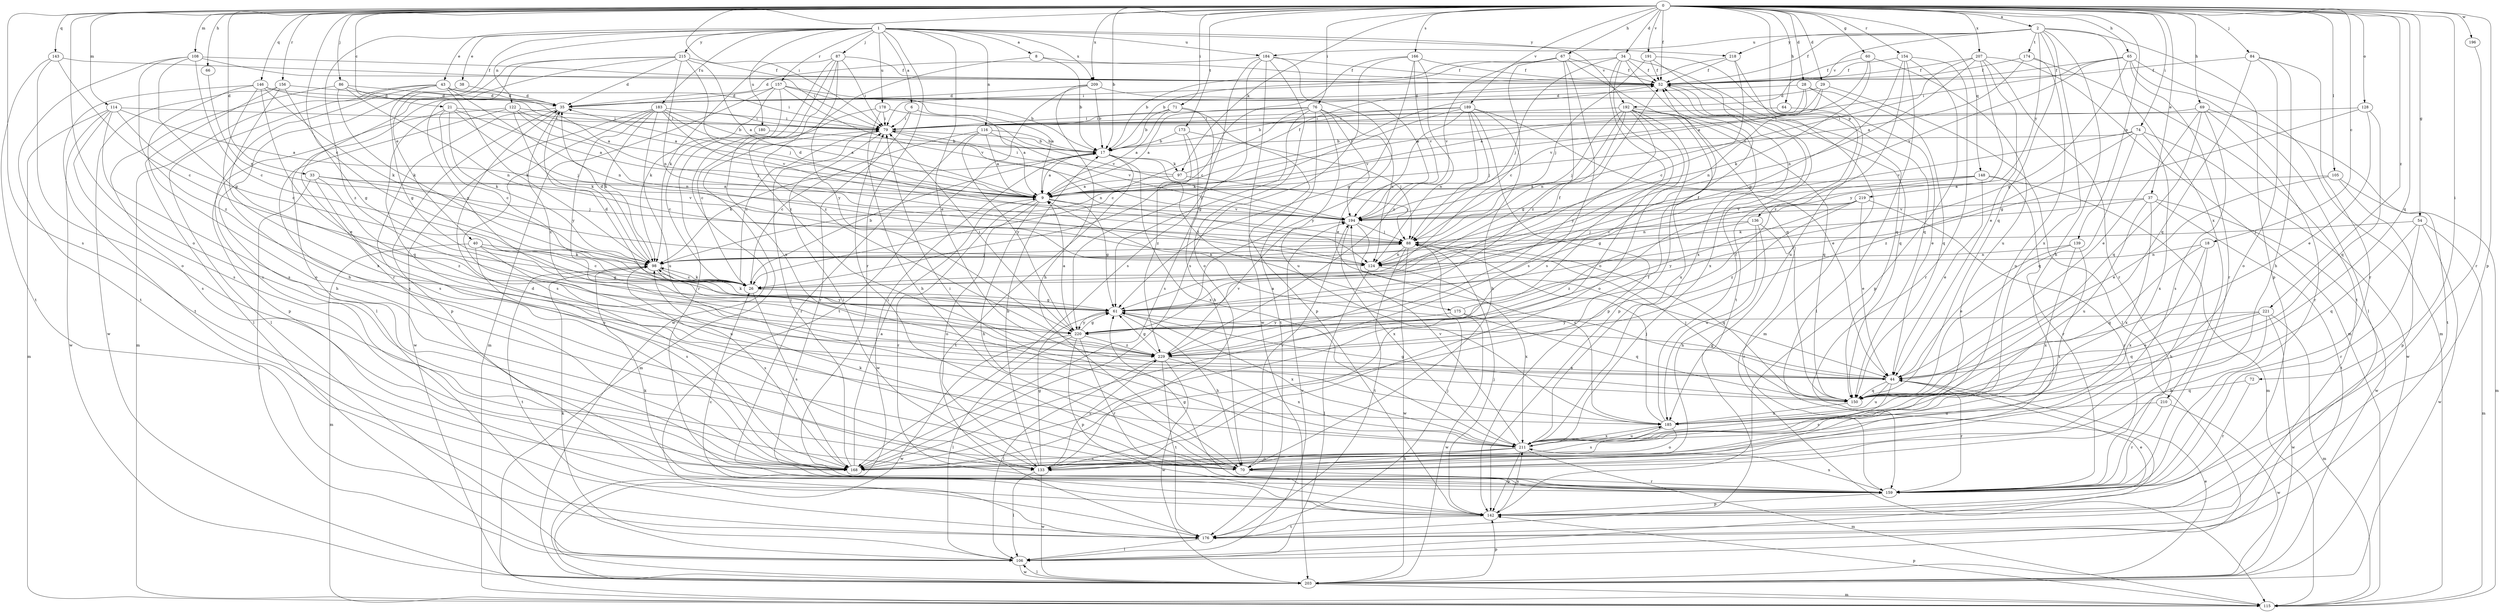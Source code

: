 strict digraph  {
0;
1;
2;
6;
8;
9;
17;
18;
21;
26;
28;
29;
33;
34;
35;
37;
38;
40;
43;
44;
52;
54;
60;
61;
64;
65;
66;
67;
69;
70;
71;
72;
74;
76;
79;
84;
86;
87;
88;
97;
98;
105;
106;
108;
114;
115;
116;
122;
124;
128;
133;
136;
139;
142;
143;
146;
148;
150;
154;
156;
157;
159;
166;
168;
173;
174;
175;
176;
178;
180;
183;
184;
185;
189;
191;
192;
194;
196;
203;
207;
209;
210;
211;
215;
218;
219;
220;
221;
229;
0 -> 2  [label=a];
0 -> 17  [label=b];
0 -> 18  [label=c];
0 -> 21  [label=c];
0 -> 26  [label=c];
0 -> 28  [label=d];
0 -> 29  [label=d];
0 -> 33  [label=d];
0 -> 34  [label=d];
0 -> 37  [label=e];
0 -> 52  [label=f];
0 -> 54  [label=g];
0 -> 60  [label=g];
0 -> 64  [label=h];
0 -> 65  [label=h];
0 -> 66  [label=h];
0 -> 67  [label=h];
0 -> 69  [label=h];
0 -> 71  [label=i];
0 -> 72  [label=i];
0 -> 74  [label=i];
0 -> 76  [label=i];
0 -> 79  [label=i];
0 -> 84  [label=j];
0 -> 86  [label=j];
0 -> 97  [label=k];
0 -> 105  [label=l];
0 -> 108  [label=m];
0 -> 114  [label=m];
0 -> 128  [label=o];
0 -> 133  [label=o];
0 -> 136  [label=p];
0 -> 139  [label=p];
0 -> 142  [label=p];
0 -> 143  [label=q];
0 -> 146  [label=q];
0 -> 148  [label=q];
0 -> 150  [label=q];
0 -> 154  [label=r];
0 -> 156  [label=r];
0 -> 166  [label=s];
0 -> 168  [label=s];
0 -> 173  [label=t];
0 -> 189  [label=v];
0 -> 191  [label=v];
0 -> 196  [label=w];
0 -> 207  [label=x];
0 -> 209  [label=x];
0 -> 221  [label=z];
1 -> 6  [label=a];
1 -> 8  [label=a];
1 -> 38  [label=e];
1 -> 40  [label=e];
1 -> 43  [label=e];
1 -> 44  [label=e];
1 -> 87  [label=j];
1 -> 116  [label=n];
1 -> 122  [label=n];
1 -> 157  [label=r];
1 -> 159  [label=r];
1 -> 178  [label=u];
1 -> 180  [label=u];
1 -> 183  [label=u];
1 -> 184  [label=u];
1 -> 192  [label=v];
1 -> 209  [label=x];
1 -> 215  [label=y];
1 -> 218  [label=y];
1 -> 229  [label=z];
2 -> 52  [label=f];
2 -> 70  [label=h];
2 -> 142  [label=p];
2 -> 150  [label=q];
2 -> 174  [label=t];
2 -> 184  [label=u];
2 -> 192  [label=v];
2 -> 210  [label=x];
2 -> 211  [label=x];
2 -> 218  [label=y];
2 -> 219  [label=y];
6 -> 9  [label=a];
6 -> 79  [label=i];
6 -> 159  [label=r];
8 -> 17  [label=b];
8 -> 52  [label=f];
8 -> 229  [label=z];
9 -> 35  [label=d];
9 -> 52  [label=f];
9 -> 61  [label=g];
9 -> 70  [label=h];
9 -> 133  [label=o];
9 -> 159  [label=r];
9 -> 194  [label=v];
17 -> 9  [label=a];
17 -> 97  [label=k];
17 -> 98  [label=k];
17 -> 175  [label=t];
17 -> 176  [label=t];
17 -> 203  [label=w];
17 -> 211  [label=x];
18 -> 70  [label=h];
18 -> 124  [label=n];
18 -> 150  [label=q];
18 -> 211  [label=x];
21 -> 9  [label=a];
21 -> 26  [label=c];
21 -> 79  [label=i];
21 -> 88  [label=j];
21 -> 98  [label=k];
21 -> 150  [label=q];
26 -> 17  [label=b];
26 -> 61  [label=g];
26 -> 98  [label=k];
26 -> 168  [label=s];
28 -> 9  [label=a];
28 -> 35  [label=d];
28 -> 124  [label=n];
28 -> 150  [label=q];
28 -> 185  [label=u];
29 -> 9  [label=a];
29 -> 35  [label=d];
29 -> 106  [label=l];
29 -> 194  [label=v];
33 -> 9  [label=a];
33 -> 88  [label=j];
33 -> 106  [label=l];
33 -> 133  [label=o];
33 -> 194  [label=v];
33 -> 229  [label=z];
34 -> 17  [label=b];
34 -> 52  [label=f];
34 -> 88  [label=j];
34 -> 133  [label=o];
34 -> 150  [label=q];
34 -> 168  [label=s];
34 -> 211  [label=x];
35 -> 79  [label=i];
35 -> 142  [label=p];
35 -> 168  [label=s];
35 -> 229  [label=z];
37 -> 98  [label=k];
37 -> 176  [label=t];
37 -> 185  [label=u];
37 -> 194  [label=v];
37 -> 203  [label=w];
37 -> 211  [label=x];
38 -> 35  [label=d];
38 -> 168  [label=s];
40 -> 26  [label=c];
40 -> 61  [label=g];
40 -> 98  [label=k];
40 -> 115  [label=m];
40 -> 168  [label=s];
40 -> 185  [label=u];
43 -> 35  [label=d];
43 -> 61  [label=g];
43 -> 79  [label=i];
43 -> 98  [label=k];
43 -> 106  [label=l];
43 -> 115  [label=m];
43 -> 124  [label=n];
43 -> 168  [label=s];
44 -> 9  [label=a];
44 -> 61  [label=g];
44 -> 150  [label=q];
44 -> 159  [label=r];
44 -> 168  [label=s];
44 -> 185  [label=u];
52 -> 35  [label=d];
52 -> 150  [label=q];
52 -> 211  [label=x];
54 -> 88  [label=j];
54 -> 115  [label=m];
54 -> 150  [label=q];
54 -> 159  [label=r];
54 -> 203  [label=w];
60 -> 9  [label=a];
60 -> 52  [label=f];
60 -> 98  [label=k];
60 -> 185  [label=u];
61 -> 35  [label=d];
61 -> 52  [label=f];
61 -> 70  [label=h];
61 -> 98  [label=k];
61 -> 211  [label=x];
61 -> 220  [label=y];
64 -> 44  [label=e];
64 -> 79  [label=i];
65 -> 52  [label=f];
65 -> 61  [label=g];
65 -> 79  [label=i];
65 -> 106  [label=l];
65 -> 115  [label=m];
65 -> 159  [label=r];
65 -> 194  [label=v];
66 -> 124  [label=n];
67 -> 17  [label=b];
67 -> 26  [label=c];
67 -> 52  [label=f];
67 -> 150  [label=q];
67 -> 168  [label=s];
67 -> 194  [label=v];
67 -> 229  [label=z];
69 -> 44  [label=e];
69 -> 79  [label=i];
69 -> 150  [label=q];
69 -> 159  [label=r];
69 -> 168  [label=s];
69 -> 176  [label=t];
70 -> 35  [label=d];
70 -> 79  [label=i];
70 -> 98  [label=k];
70 -> 159  [label=r];
70 -> 194  [label=v];
71 -> 9  [label=a];
71 -> 17  [label=b];
71 -> 79  [label=i];
71 -> 142  [label=p];
71 -> 168  [label=s];
72 -> 150  [label=q];
72 -> 159  [label=r];
74 -> 17  [label=b];
74 -> 150  [label=q];
74 -> 194  [label=v];
74 -> 203  [label=w];
74 -> 211  [label=x];
74 -> 229  [label=z];
76 -> 9  [label=a];
76 -> 26  [label=c];
76 -> 61  [label=g];
76 -> 79  [label=i];
76 -> 124  [label=n];
76 -> 176  [label=t];
76 -> 185  [label=u];
76 -> 194  [label=v];
79 -> 17  [label=b];
79 -> 26  [label=c];
79 -> 115  [label=m];
79 -> 124  [label=n];
84 -> 52  [label=f];
84 -> 70  [label=h];
84 -> 133  [label=o];
84 -> 150  [label=q];
84 -> 159  [label=r];
86 -> 9  [label=a];
86 -> 35  [label=d];
86 -> 98  [label=k];
86 -> 124  [label=n];
86 -> 168  [label=s];
87 -> 52  [label=f];
87 -> 79  [label=i];
87 -> 98  [label=k];
87 -> 203  [label=w];
87 -> 211  [label=x];
87 -> 220  [label=y];
87 -> 229  [label=z];
88 -> 98  [label=k];
88 -> 124  [label=n];
88 -> 150  [label=q];
88 -> 176  [label=t];
88 -> 203  [label=w];
97 -> 9  [label=a];
97 -> 52  [label=f];
97 -> 79  [label=i];
97 -> 88  [label=j];
98 -> 26  [label=c];
98 -> 35  [label=d];
98 -> 88  [label=j];
98 -> 168  [label=s];
98 -> 176  [label=t];
98 -> 220  [label=y];
105 -> 9  [label=a];
105 -> 44  [label=e];
105 -> 115  [label=m];
105 -> 142  [label=p];
106 -> 98  [label=k];
106 -> 194  [label=v];
106 -> 203  [label=w];
108 -> 26  [label=c];
108 -> 52  [label=f];
108 -> 61  [label=g];
108 -> 79  [label=i];
108 -> 176  [label=t];
108 -> 229  [label=z];
114 -> 9  [label=a];
114 -> 26  [label=c];
114 -> 70  [label=h];
114 -> 79  [label=i];
114 -> 115  [label=m];
114 -> 168  [label=s];
114 -> 203  [label=w];
115 -> 142  [label=p];
116 -> 9  [label=a];
116 -> 17  [label=b];
116 -> 26  [label=c];
116 -> 159  [label=r];
116 -> 194  [label=v];
116 -> 220  [label=y];
122 -> 79  [label=i];
122 -> 88  [label=j];
122 -> 98  [label=k];
122 -> 124  [label=n];
122 -> 142  [label=p];
122 -> 168  [label=s];
124 -> 106  [label=l];
124 -> 211  [label=x];
128 -> 44  [label=e];
128 -> 61  [label=g];
128 -> 79  [label=i];
128 -> 150  [label=q];
133 -> 17  [label=b];
133 -> 61  [label=g];
133 -> 79  [label=i];
133 -> 106  [label=l];
133 -> 203  [label=w];
133 -> 229  [label=z];
136 -> 70  [label=h];
136 -> 88  [label=j];
136 -> 159  [label=r];
136 -> 185  [label=u];
136 -> 229  [label=z];
139 -> 44  [label=e];
139 -> 124  [label=n];
139 -> 168  [label=s];
139 -> 211  [label=x];
142 -> 26  [label=c];
142 -> 44  [label=e];
142 -> 88  [label=j];
142 -> 98  [label=k];
142 -> 176  [label=t];
142 -> 211  [label=x];
143 -> 26  [label=c];
143 -> 52  [label=f];
143 -> 133  [label=o];
143 -> 176  [label=t];
146 -> 9  [label=a];
146 -> 35  [label=d];
146 -> 44  [label=e];
146 -> 70  [label=h];
146 -> 98  [label=k];
146 -> 133  [label=o];
146 -> 176  [label=t];
148 -> 9  [label=a];
148 -> 26  [label=c];
148 -> 44  [label=e];
148 -> 61  [label=g];
148 -> 115  [label=m];
148 -> 159  [label=r];
150 -> 61  [label=g];
150 -> 88  [label=j];
150 -> 185  [label=u];
154 -> 52  [label=f];
154 -> 61  [label=g];
154 -> 106  [label=l];
154 -> 142  [label=p];
154 -> 159  [label=r];
154 -> 229  [label=z];
156 -> 35  [label=d];
156 -> 61  [label=g];
156 -> 106  [label=l];
156 -> 203  [label=w];
156 -> 211  [label=x];
157 -> 9  [label=a];
157 -> 17  [label=b];
157 -> 35  [label=d];
157 -> 98  [label=k];
157 -> 115  [label=m];
157 -> 159  [label=r];
157 -> 194  [label=v];
159 -> 61  [label=g];
159 -> 142  [label=p];
159 -> 211  [label=x];
166 -> 26  [label=c];
166 -> 52  [label=f];
166 -> 61  [label=g];
166 -> 168  [label=s];
166 -> 194  [label=v];
166 -> 229  [label=z];
168 -> 9  [label=a];
168 -> 52  [label=f];
168 -> 79  [label=i];
173 -> 17  [label=b];
173 -> 70  [label=h];
173 -> 88  [label=j];
173 -> 229  [label=z];
174 -> 9  [label=a];
174 -> 52  [label=f];
174 -> 133  [label=o];
174 -> 176  [label=t];
175 -> 52  [label=f];
175 -> 150  [label=q];
175 -> 203  [label=w];
175 -> 220  [label=y];
176 -> 88  [label=j];
176 -> 106  [label=l];
178 -> 26  [label=c];
178 -> 70  [label=h];
178 -> 79  [label=i];
178 -> 194  [label=v];
180 -> 17  [label=b];
180 -> 26  [label=c];
183 -> 9  [label=a];
183 -> 17  [label=b];
183 -> 79  [label=i];
183 -> 98  [label=k];
183 -> 168  [label=s];
183 -> 185  [label=u];
183 -> 194  [label=v];
183 -> 203  [label=w];
183 -> 220  [label=y];
184 -> 35  [label=d];
184 -> 52  [label=f];
184 -> 133  [label=o];
184 -> 168  [label=s];
184 -> 194  [label=v];
184 -> 203  [label=w];
184 -> 220  [label=y];
185 -> 52  [label=f];
185 -> 88  [label=j];
185 -> 133  [label=o];
185 -> 168  [label=s];
185 -> 211  [label=x];
189 -> 17  [label=b];
189 -> 44  [label=e];
189 -> 70  [label=h];
189 -> 79  [label=i];
189 -> 88  [label=j];
189 -> 98  [label=k];
189 -> 124  [label=n];
189 -> 142  [label=p];
189 -> 220  [label=y];
191 -> 52  [label=f];
191 -> 88  [label=j];
191 -> 150  [label=q];
191 -> 176  [label=t];
192 -> 61  [label=g];
192 -> 79  [label=i];
192 -> 88  [label=j];
192 -> 124  [label=n];
192 -> 133  [label=o];
192 -> 142  [label=p];
192 -> 150  [label=q];
192 -> 211  [label=x];
192 -> 220  [label=y];
194 -> 88  [label=j];
194 -> 185  [label=u];
194 -> 211  [label=x];
196 -> 159  [label=r];
203 -> 44  [label=e];
203 -> 106  [label=l];
203 -> 115  [label=m];
203 -> 142  [label=p];
207 -> 44  [label=e];
207 -> 52  [label=f];
207 -> 115  [label=m];
207 -> 124  [label=n];
207 -> 159  [label=r];
207 -> 194  [label=v];
207 -> 220  [label=y];
209 -> 17  [label=b];
209 -> 35  [label=d];
209 -> 44  [label=e];
209 -> 70  [label=h];
209 -> 176  [label=t];
210 -> 159  [label=r];
210 -> 185  [label=u];
210 -> 203  [label=w];
211 -> 70  [label=h];
211 -> 79  [label=i];
211 -> 115  [label=m];
211 -> 133  [label=o];
211 -> 142  [label=p];
211 -> 168  [label=s];
211 -> 185  [label=u];
211 -> 194  [label=v];
215 -> 9  [label=a];
215 -> 35  [label=d];
215 -> 52  [label=f];
215 -> 88  [label=j];
215 -> 106  [label=l];
215 -> 124  [label=n];
215 -> 159  [label=r];
215 -> 220  [label=y];
218 -> 26  [label=c];
218 -> 52  [label=f];
218 -> 79  [label=i];
218 -> 115  [label=m];
219 -> 44  [label=e];
219 -> 124  [label=n];
219 -> 159  [label=r];
219 -> 194  [label=v];
219 -> 220  [label=y];
219 -> 229  [label=z];
220 -> 9  [label=a];
220 -> 61  [label=g];
220 -> 79  [label=i];
220 -> 106  [label=l];
220 -> 142  [label=p];
220 -> 159  [label=r];
220 -> 203  [label=w];
220 -> 229  [label=z];
221 -> 44  [label=e];
221 -> 70  [label=h];
221 -> 115  [label=m];
221 -> 150  [label=q];
221 -> 203  [label=w];
221 -> 220  [label=y];
229 -> 44  [label=e];
229 -> 61  [label=g];
229 -> 106  [label=l];
229 -> 176  [label=t];
229 -> 194  [label=v];
229 -> 203  [label=w];
229 -> 211  [label=x];
}
